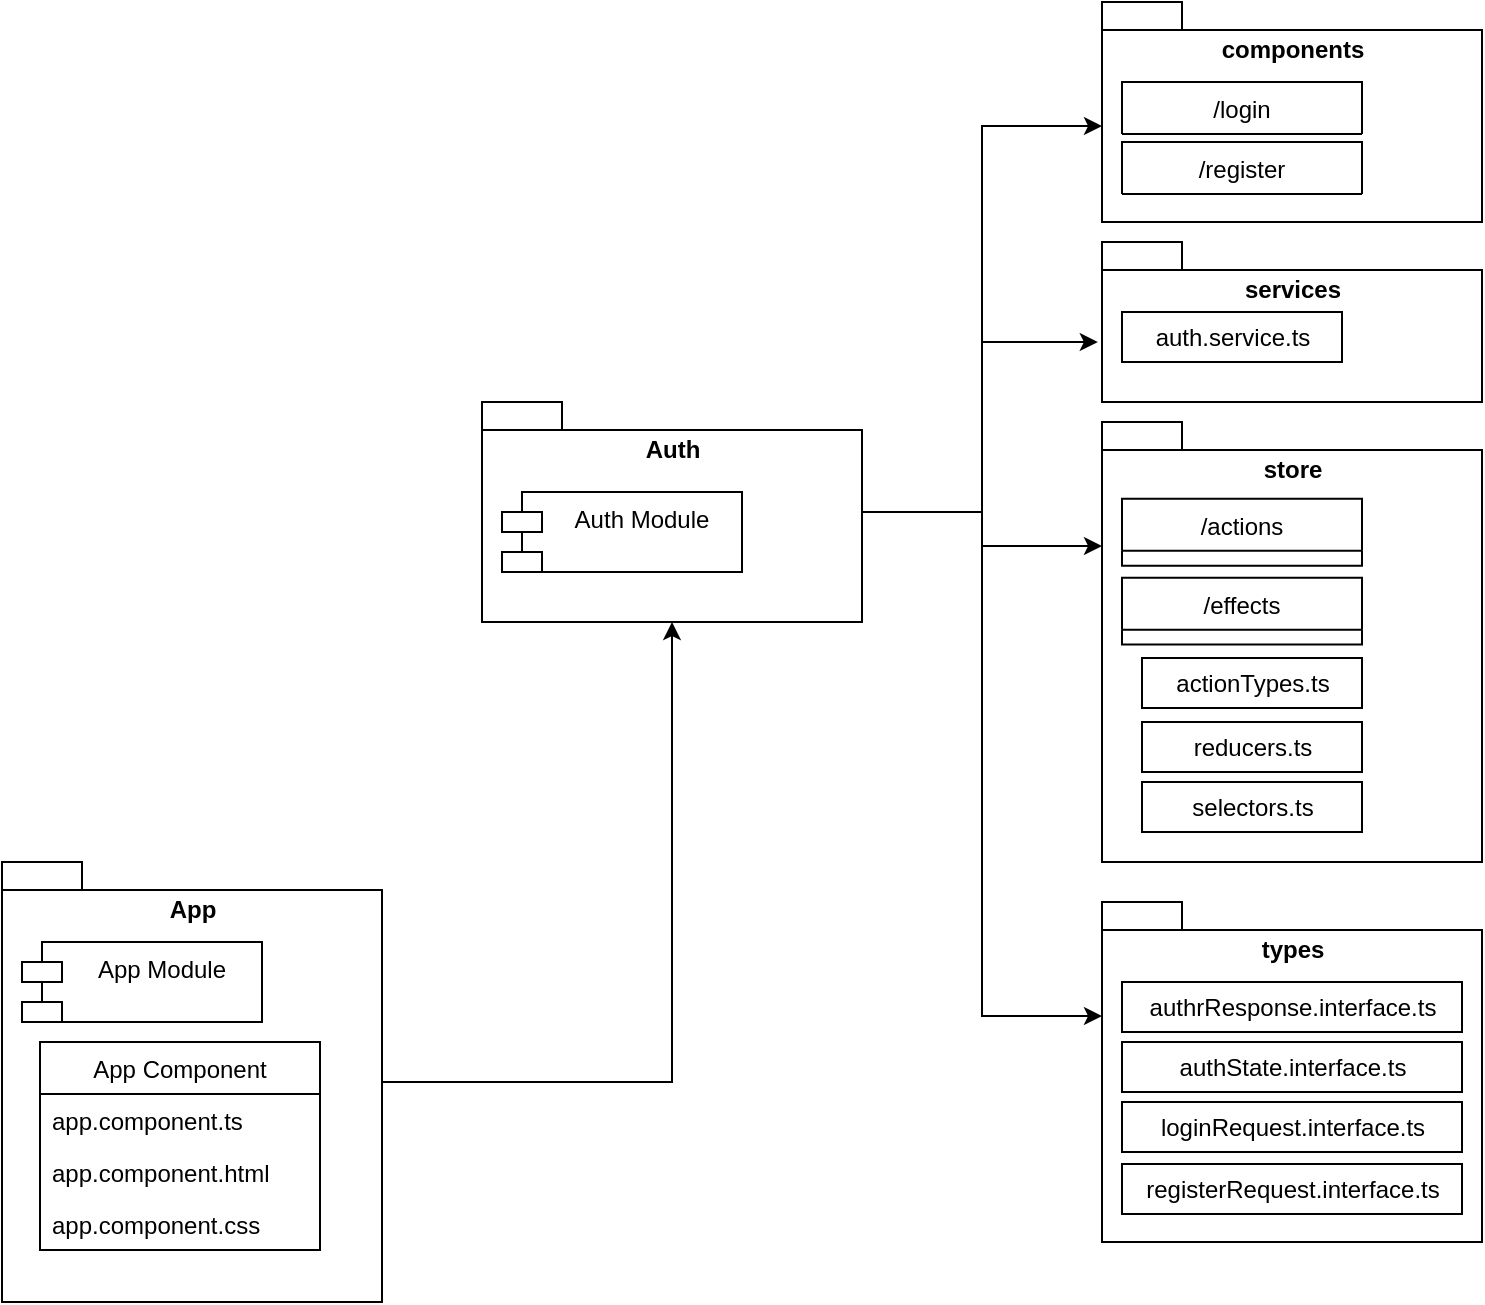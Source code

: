 <mxfile version="16.2.7" type="github">
  <diagram id="8lTN9Mxgx33fushRo1Wb" name="Page-1">
    <mxGraphModel dx="767" dy="1647" grid="1" gridSize="10" guides="1" tooltips="1" connect="1" arrows="1" fold="1" page="0" pageScale="1" pageWidth="850" pageHeight="1100" math="0" shadow="0">
      <root>
        <mxCell id="0" />
        <mxCell id="1" parent="0" />
        <mxCell id="S-MXDZTPy_uOxbdnpxYD-17" value="" style="group" parent="1" vertex="1" connectable="0">
          <mxGeometry x="60" y="250" width="190" height="220" as="geometry" />
        </mxCell>
        <mxCell id="S-MXDZTPy_uOxbdnpxYD-9" value="App" style="shape=folder;fontStyle=1;spacingTop=10;tabWidth=40;tabHeight=14;tabPosition=left;html=1;verticalAlign=top;" parent="S-MXDZTPy_uOxbdnpxYD-17" vertex="1">
          <mxGeometry width="190" height="220" as="geometry" />
        </mxCell>
        <mxCell id="S-MXDZTPy_uOxbdnpxYD-10" value="App Module" style="shape=module;align=left;spacingLeft=20;align=center;verticalAlign=top;" parent="S-MXDZTPy_uOxbdnpxYD-17" vertex="1">
          <mxGeometry x="10" y="40" width="120" height="40" as="geometry" />
        </mxCell>
        <mxCell id="S-MXDZTPy_uOxbdnpxYD-11" value="App Component" style="swimlane;fontStyle=0;childLayout=stackLayout;horizontal=1;startSize=26;fillColor=none;horizontalStack=0;resizeParent=1;resizeParentMax=0;resizeLast=0;collapsible=1;marginBottom=0;" parent="S-MXDZTPy_uOxbdnpxYD-17" vertex="1">
          <mxGeometry x="19" y="90" width="140" height="104" as="geometry">
            <mxRectangle x="79" y="340" width="120" height="26" as="alternateBounds" />
          </mxGeometry>
        </mxCell>
        <mxCell id="S-MXDZTPy_uOxbdnpxYD-12" value="app.component.ts" style="text;strokeColor=none;fillColor=none;align=left;verticalAlign=top;spacingLeft=4;spacingRight=4;overflow=hidden;rotatable=0;points=[[0,0.5],[1,0.5]];portConstraint=eastwest;" parent="S-MXDZTPy_uOxbdnpxYD-11" vertex="1">
          <mxGeometry y="26" width="140" height="26" as="geometry" />
        </mxCell>
        <mxCell id="S-MXDZTPy_uOxbdnpxYD-13" value="app.component.html" style="text;strokeColor=none;fillColor=none;align=left;verticalAlign=top;spacingLeft=4;spacingRight=4;overflow=hidden;rotatable=0;points=[[0,0.5],[1,0.5]];portConstraint=eastwest;" parent="S-MXDZTPy_uOxbdnpxYD-11" vertex="1">
          <mxGeometry y="52" width="140" height="26" as="geometry" />
        </mxCell>
        <mxCell id="S-MXDZTPy_uOxbdnpxYD-14" value="app.component.css" style="text;strokeColor=none;fillColor=none;align=left;verticalAlign=top;spacingLeft=4;spacingRight=4;overflow=hidden;rotatable=0;points=[[0,0.5],[1,0.5]];portConstraint=eastwest;" parent="S-MXDZTPy_uOxbdnpxYD-11" vertex="1">
          <mxGeometry y="78" width="140" height="26" as="geometry" />
        </mxCell>
        <mxCell id="S-MXDZTPy_uOxbdnpxYD-29" style="edgeStyle=orthogonalEdgeStyle;rounded=0;orthogonalLoop=1;jettySize=auto;html=1;entryX=0;entryY=0;entryDx=0;entryDy=62;entryPerimeter=0;" parent="1" source="S-MXDZTPy_uOxbdnpxYD-18" target="S-MXDZTPy_uOxbdnpxYD-21" edge="1">
          <mxGeometry relative="1" as="geometry" />
        </mxCell>
        <mxCell id="S-MXDZTPy_uOxbdnpxYD-30" style="edgeStyle=orthogonalEdgeStyle;rounded=0;orthogonalLoop=1;jettySize=auto;html=1;entryX=-0.011;entryY=0.625;entryDx=0;entryDy=0;entryPerimeter=0;" parent="1" source="S-MXDZTPy_uOxbdnpxYD-18" target="S-MXDZTPy_uOxbdnpxYD-23" edge="1">
          <mxGeometry relative="1" as="geometry" />
        </mxCell>
        <mxCell id="S-MXDZTPy_uOxbdnpxYD-31" style="edgeStyle=orthogonalEdgeStyle;rounded=0;orthogonalLoop=1;jettySize=auto;html=1;entryX=0;entryY=0;entryDx=0;entryDy=62;entryPerimeter=0;" parent="1" source="S-MXDZTPy_uOxbdnpxYD-18" target="S-MXDZTPy_uOxbdnpxYD-25" edge="1">
          <mxGeometry relative="1" as="geometry" />
        </mxCell>
        <mxCell id="S-MXDZTPy_uOxbdnpxYD-32" style="edgeStyle=orthogonalEdgeStyle;rounded=0;orthogonalLoop=1;jettySize=auto;html=1;entryX=0;entryY=0;entryDx=0;entryDy=57;entryPerimeter=0;" parent="1" source="S-MXDZTPy_uOxbdnpxYD-18" target="S-MXDZTPy_uOxbdnpxYD-27" edge="1">
          <mxGeometry relative="1" as="geometry" />
        </mxCell>
        <mxCell id="S-MXDZTPy_uOxbdnpxYD-19" value="" style="edgeStyle=orthogonalEdgeStyle;rounded=0;orthogonalLoop=1;jettySize=auto;html=1;" parent="1" source="S-MXDZTPy_uOxbdnpxYD-9" target="S-MXDZTPy_uOxbdnpxYD-18" edge="1">
          <mxGeometry relative="1" as="geometry" />
        </mxCell>
        <mxCell id="S-MXDZTPy_uOxbdnpxYD-27" value="types" style="shape=folder;fontStyle=1;spacingTop=10;tabWidth=40;tabHeight=14;tabPosition=left;html=1;verticalAlign=top;" parent="1" vertex="1">
          <mxGeometry x="610" y="270" width="190" height="170" as="geometry" />
        </mxCell>
        <mxCell id="S-MXDZTPy_uOxbdnpxYD-42" value="" style="group" parent="1" vertex="1" connectable="0">
          <mxGeometry x="610" y="-180" width="190" height="174" as="geometry" />
        </mxCell>
        <mxCell id="S-MXDZTPy_uOxbdnpxYD-21" value="components" style="shape=folder;fontStyle=1;spacingTop=10;tabWidth=40;tabHeight=14;tabPosition=left;html=1;verticalAlign=top;" parent="S-MXDZTPy_uOxbdnpxYD-42" vertex="1">
          <mxGeometry width="190" height="110" as="geometry" />
        </mxCell>
        <mxCell id="S-MXDZTPy_uOxbdnpxYD-43" value="" style="group" parent="1" vertex="1" connectable="0">
          <mxGeometry x="610" y="-60" width="190" height="80" as="geometry" />
        </mxCell>
        <mxCell id="S-MXDZTPy_uOxbdnpxYD-23" value="services" style="shape=folder;fontStyle=1;spacingTop=10;tabWidth=40;tabHeight=14;tabPosition=left;html=1;verticalAlign=top;" parent="S-MXDZTPy_uOxbdnpxYD-43" vertex="1">
          <mxGeometry width="190" height="80" as="geometry" />
        </mxCell>
        <mxCell id="S-MXDZTPy_uOxbdnpxYD-41" value="auth.service.ts" style="html=1;" parent="S-MXDZTPy_uOxbdnpxYD-43" vertex="1">
          <mxGeometry x="10" y="35" width="110" height="25" as="geometry" />
        </mxCell>
        <mxCell id="S-MXDZTPy_uOxbdnpxYD-44" value="" style="group" parent="1" vertex="1" connectable="0">
          <mxGeometry x="300" y="20" width="190" height="110" as="geometry" />
        </mxCell>
        <mxCell id="S-MXDZTPy_uOxbdnpxYD-18" value="Auth" style="shape=folder;fontStyle=1;spacingTop=10;tabWidth=40;tabHeight=14;tabPosition=left;html=1;verticalAlign=top;" parent="S-MXDZTPy_uOxbdnpxYD-44" vertex="1">
          <mxGeometry width="190" height="110" as="geometry" />
        </mxCell>
        <mxCell id="S-MXDZTPy_uOxbdnpxYD-20" value="Auth Module" style="shape=module;align=left;spacingLeft=20;align=center;verticalAlign=top;" parent="S-MXDZTPy_uOxbdnpxYD-44" vertex="1">
          <mxGeometry x="10" y="45" width="120" height="40" as="geometry" />
        </mxCell>
        <mxCell id="S-MXDZTPy_uOxbdnpxYD-62" value="" style="group" parent="1" vertex="1" connectable="0">
          <mxGeometry x="610" y="30" width="190" height="220" as="geometry" />
        </mxCell>
        <mxCell id="S-MXDZTPy_uOxbdnpxYD-25" value="store" style="shape=folder;fontStyle=1;spacingTop=10;tabWidth=40;tabHeight=14;tabPosition=left;html=1;verticalAlign=top;" parent="S-MXDZTPy_uOxbdnpxYD-62" vertex="1">
          <mxGeometry width="190" height="220" as="geometry" />
        </mxCell>
        <mxCell id="DEwwzR218_1MsDQBYVOk-1" value="actionTypes.ts" style="html=1;" vertex="1" parent="S-MXDZTPy_uOxbdnpxYD-62">
          <mxGeometry x="20" y="118" width="110" height="25" as="geometry" />
        </mxCell>
        <mxCell id="DEwwzR218_1MsDQBYVOk-2" value="reducers.ts" style="html=1;" vertex="1" parent="S-MXDZTPy_uOxbdnpxYD-62">
          <mxGeometry x="20" y="150" width="110" height="25" as="geometry" />
        </mxCell>
        <mxCell id="DEwwzR218_1MsDQBYVOk-4" value="selectors.ts" style="html=1;" vertex="1" parent="S-MXDZTPy_uOxbdnpxYD-62">
          <mxGeometry x="20" y="180" width="110" height="25" as="geometry" />
        </mxCell>
        <mxCell id="DEwwzR218_1MsDQBYVOk-5" value="authrResponse.interface.ts" style="html=1;" vertex="1" parent="1">
          <mxGeometry x="620" y="310" width="170" height="25" as="geometry" />
        </mxCell>
        <mxCell id="DEwwzR218_1MsDQBYVOk-8" value="authState.interface.ts" style="html=1;" vertex="1" parent="1">
          <mxGeometry x="620" y="340" width="170" height="25" as="geometry" />
        </mxCell>
        <mxCell id="DEwwzR218_1MsDQBYVOk-9" value="loginRequest.interface.ts" style="html=1;" vertex="1" parent="1">
          <mxGeometry x="620" y="370" width="170" height="25" as="geometry" />
        </mxCell>
        <mxCell id="DEwwzR218_1MsDQBYVOk-10" value="registerRequest.interface.ts" style="html=1;" vertex="1" parent="1">
          <mxGeometry x="620" y="401" width="170" height="25" as="geometry" />
        </mxCell>
        <mxCell id="DEwwzR218_1MsDQBYVOk-15" value="/register" style="swimlane;fontStyle=0;childLayout=stackLayout;horizontal=1;startSize=26;fillColor=none;horizontalStack=0;resizeParent=1;resizeParentMax=0;resizeLast=0;collapsible=1;marginBottom=0;" vertex="1" collapsed="1" parent="1">
          <mxGeometry x="620" y="-110" width="120" height="26" as="geometry">
            <mxRectangle x="620" y="200" width="140" height="104" as="alternateBounds" />
          </mxGeometry>
        </mxCell>
        <mxCell id="DEwwzR218_1MsDQBYVOk-16" value="register.component.ts" style="text;strokeColor=#666666;fillColor=#f5f5f5;align=left;verticalAlign=top;spacingLeft=4;spacingRight=4;overflow=hidden;rotatable=0;points=[[0,0.5],[1,0.5]];portConstraint=eastwest;fontColor=#333333;" vertex="1" parent="DEwwzR218_1MsDQBYVOk-15">
          <mxGeometry y="26" width="140" height="26" as="geometry" />
        </mxCell>
        <mxCell id="DEwwzR218_1MsDQBYVOk-17" value="register.component.html" style="text;strokeColor=#666666;fillColor=#f5f5f5;align=left;verticalAlign=top;spacingLeft=4;spacingRight=4;overflow=hidden;rotatable=0;points=[[0,0.5],[1,0.5]];portConstraint=eastwest;fontColor=#333333;" vertex="1" parent="DEwwzR218_1MsDQBYVOk-15">
          <mxGeometry y="52" width="140" height="26" as="geometry" />
        </mxCell>
        <mxCell id="DEwwzR218_1MsDQBYVOk-18" value="register.component.css" style="text;strokeColor=#666666;fillColor=#f5f5f5;align=left;verticalAlign=top;spacingLeft=4;spacingRight=4;overflow=hidden;rotatable=0;points=[[0,0.5],[1,0.5]];portConstraint=eastwest;fontColor=#333333;" vertex="1" parent="DEwwzR218_1MsDQBYVOk-15">
          <mxGeometry y="78" width="140" height="26" as="geometry" />
        </mxCell>
        <mxCell id="DEwwzR218_1MsDQBYVOk-19" value="/login" style="swimlane;fontStyle=0;childLayout=stackLayout;horizontal=1;startSize=26;fillColor=none;horizontalStack=0;resizeParent=1;resizeParentMax=0;resizeLast=0;collapsible=1;marginBottom=0;" vertex="1" collapsed="1" parent="1">
          <mxGeometry x="620" y="-140" width="120" height="26" as="geometry">
            <mxRectangle x="620" y="170" width="140" height="104" as="alternateBounds" />
          </mxGeometry>
        </mxCell>
        <mxCell id="DEwwzR218_1MsDQBYVOk-20" value="login.component.ts" style="text;align=left;verticalAlign=top;spacingLeft=4;spacingRight=4;overflow=hidden;rotatable=0;points=[[0,0.5],[1,0.5]];portConstraint=eastwest;fillColor=#f5f5f5;fontColor=#333333;strokeColor=#666666;" vertex="1" parent="DEwwzR218_1MsDQBYVOk-19">
          <mxGeometry y="26" width="140" height="26" as="geometry" />
        </mxCell>
        <mxCell id="DEwwzR218_1MsDQBYVOk-21" value="login.component.html" style="text;strokeColor=#666666;fillColor=#f5f5f5;align=left;verticalAlign=top;spacingLeft=4;spacingRight=4;overflow=hidden;rotatable=0;points=[[0,0.5],[1,0.5]];portConstraint=eastwest;fontColor=#333333;" vertex="1" parent="DEwwzR218_1MsDQBYVOk-19">
          <mxGeometry y="52" width="140" height="26" as="geometry" />
        </mxCell>
        <mxCell id="DEwwzR218_1MsDQBYVOk-22" value="login.component.css" style="text;strokeColor=#666666;fillColor=#f5f5f5;align=left;verticalAlign=top;spacingLeft=4;spacingRight=4;overflow=hidden;rotatable=0;points=[[0,0.5],[1,0.5]];portConstraint=eastwest;fontColor=#333333;" vertex="1" parent="DEwwzR218_1MsDQBYVOk-19">
          <mxGeometry y="78" width="140" height="26" as="geometry" />
        </mxCell>
        <mxCell id="DEwwzR218_1MsDQBYVOk-23" value="/effects" style="swimlane;fontStyle=0;childLayout=stackLayout;horizontal=1;startSize=26;horizontalStack=0;resizeParent=1;resizeParentMax=0;resizeLast=0;collapsible=1;marginBottom=0;labelBackgroundColor=none;" vertex="1" collapsed="1" parent="1">
          <mxGeometry x="620" y="107.857" width="120" height="33.429" as="geometry">
            <mxRectangle x="620" y="417.857" width="140" height="92.857" as="alternateBounds" />
          </mxGeometry>
        </mxCell>
        <mxCell id="DEwwzR218_1MsDQBYVOk-24" value="login.effects.ts" style="text;strokeColor=default;fillColor=#f5f5f5;align=left;verticalAlign=top;spacingLeft=4;spacingRight=4;overflow=hidden;rotatable=0;points=[[0,0.5],[1,0.5]];portConstraint=eastwest;labelBackgroundColor=default;fontColor=#333333;" vertex="1" parent="DEwwzR218_1MsDQBYVOk-23">
          <mxGeometry y="26" width="140" height="33.429" as="geometry" />
        </mxCell>
        <mxCell id="DEwwzR218_1MsDQBYVOk-25" value="register.effects.ts" style="text;align=left;verticalAlign=top;spacingLeft=4;spacingRight=4;overflow=hidden;rotatable=0;points=[[0,0.5],[1,0.5]];portConstraint=eastwest;labelBackgroundColor=default;fillColor=#f5f5f5;fontColor=#333333;strokeColor=default;" vertex="1" parent="DEwwzR218_1MsDQBYVOk-23">
          <mxGeometry y="59.429" width="140" height="33.429" as="geometry" />
        </mxCell>
        <mxCell id="DEwwzR218_1MsDQBYVOk-26" value="/actions" style="swimlane;fontStyle=0;childLayout=stackLayout;horizontal=1;startSize=26;horizontalStack=0;resizeParent=1;resizeParentMax=0;resizeLast=0;collapsible=1;marginBottom=0;labelBackgroundColor=none;" vertex="1" collapsed="1" parent="1">
          <mxGeometry x="620" y="68.429" width="120" height="33.429" as="geometry">
            <mxRectangle x="620" y="378.429" width="140" height="92.857" as="alternateBounds" />
          </mxGeometry>
        </mxCell>
        <mxCell id="DEwwzR218_1MsDQBYVOk-27" value="login.action.ts" style="text;strokeColor=#666666;fillColor=#f5f5f5;align=left;verticalAlign=top;spacingLeft=4;spacingRight=4;overflow=hidden;rotatable=0;points=[[0,0.5],[1,0.5]];portConstraint=eastwest;labelBackgroundColor=default;fontColor=#333333;" vertex="1" parent="DEwwzR218_1MsDQBYVOk-26">
          <mxGeometry y="26" width="140" height="33.429" as="geometry" />
        </mxCell>
        <mxCell id="DEwwzR218_1MsDQBYVOk-28" value="register.action.ts" style="text;align=left;verticalAlign=top;spacingLeft=4;spacingRight=4;overflow=hidden;rotatable=0;points=[[0,0.5],[1,0.5]];portConstraint=eastwest;labelBackgroundColor=default;fillColor=#f5f5f5;fontColor=#333333;strokeColor=#666666;" vertex="1" parent="DEwwzR218_1MsDQBYVOk-26">
          <mxGeometry y="59.429" width="140" height="33.429" as="geometry" />
        </mxCell>
      </root>
    </mxGraphModel>
  </diagram>
</mxfile>
